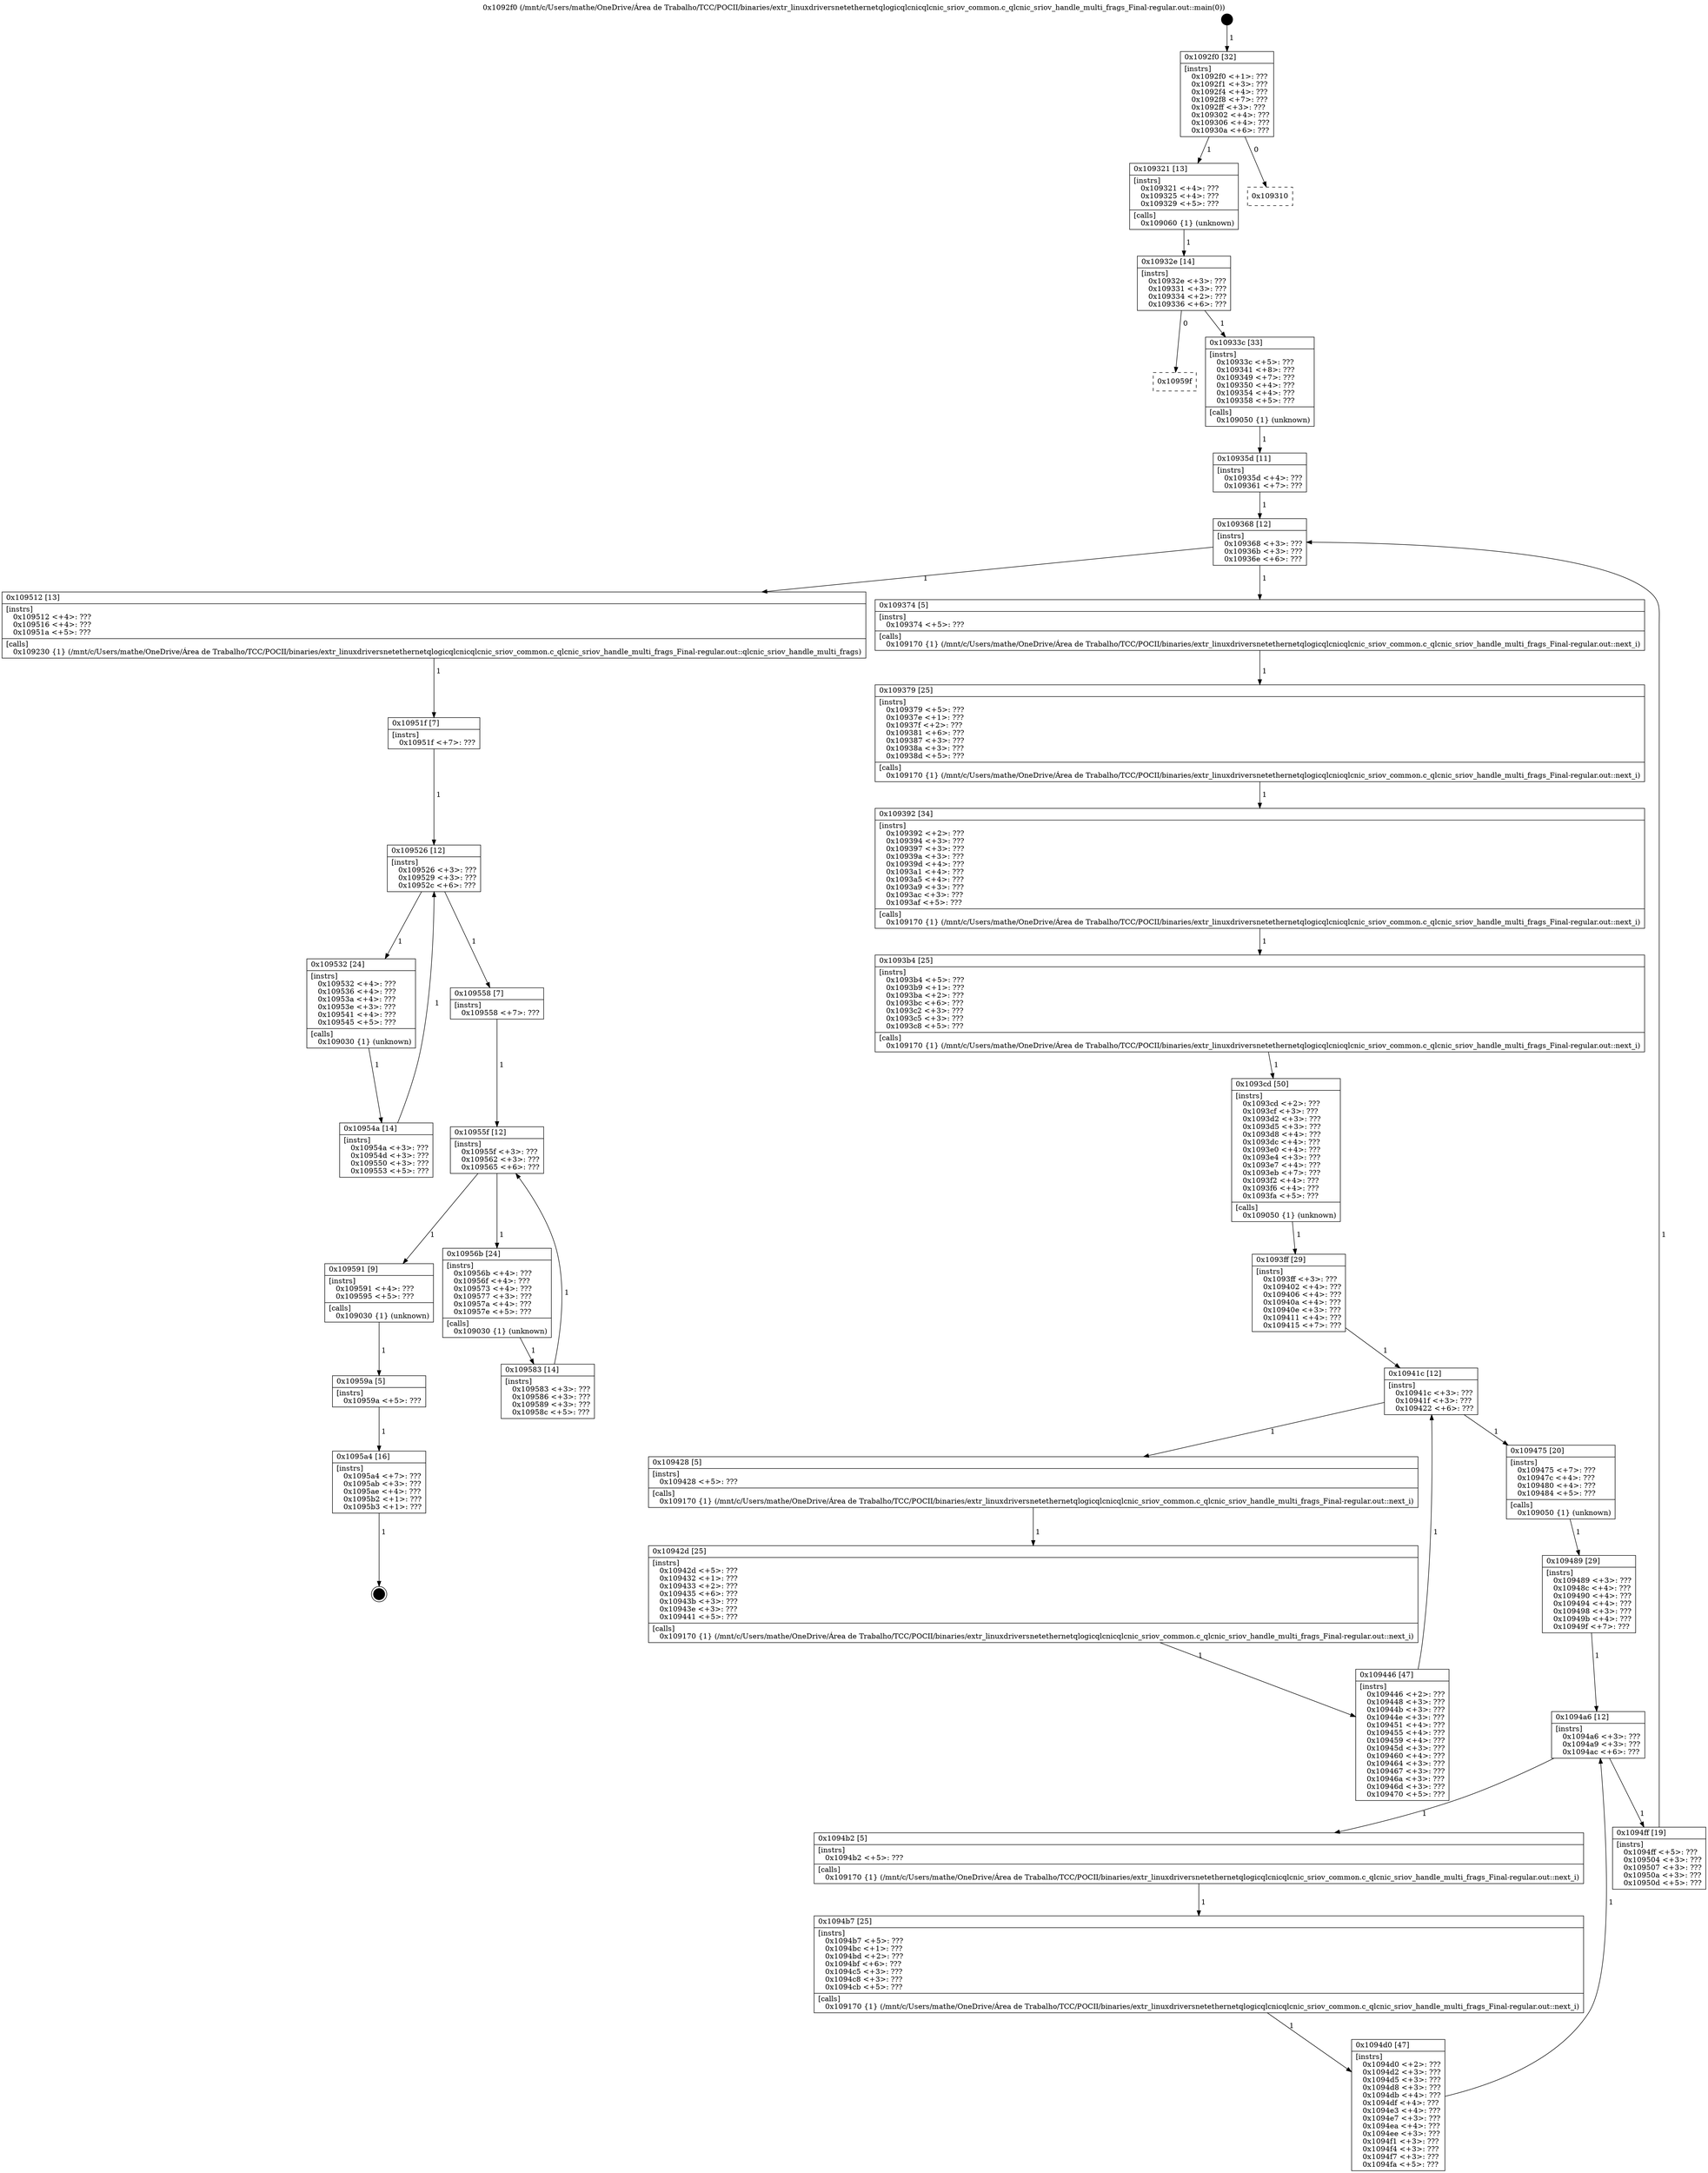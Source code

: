 digraph "0x1092f0" {
  label = "0x1092f0 (/mnt/c/Users/mathe/OneDrive/Área de Trabalho/TCC/POCII/binaries/extr_linuxdriversnetethernetqlogicqlcnicqlcnic_sriov_common.c_qlcnic_sriov_handle_multi_frags_Final-regular.out::main(0))"
  labelloc = "t"
  node[shape=record]

  Entry [label="",width=0.3,height=0.3,shape=circle,fillcolor=black,style=filled]
  "0x1092f0" [label="{
     0x1092f0 [32]\l
     | [instrs]\l
     &nbsp;&nbsp;0x1092f0 \<+1\>: ???\l
     &nbsp;&nbsp;0x1092f1 \<+3\>: ???\l
     &nbsp;&nbsp;0x1092f4 \<+4\>: ???\l
     &nbsp;&nbsp;0x1092f8 \<+7\>: ???\l
     &nbsp;&nbsp;0x1092ff \<+3\>: ???\l
     &nbsp;&nbsp;0x109302 \<+4\>: ???\l
     &nbsp;&nbsp;0x109306 \<+4\>: ???\l
     &nbsp;&nbsp;0x10930a \<+6\>: ???\l
  }"]
  "0x109321" [label="{
     0x109321 [13]\l
     | [instrs]\l
     &nbsp;&nbsp;0x109321 \<+4\>: ???\l
     &nbsp;&nbsp;0x109325 \<+4\>: ???\l
     &nbsp;&nbsp;0x109329 \<+5\>: ???\l
     | [calls]\l
     &nbsp;&nbsp;0x109060 \{1\} (unknown)\l
  }"]
  "0x109310" [label="{
     0x109310\l
  }", style=dashed]
  "0x10932e" [label="{
     0x10932e [14]\l
     | [instrs]\l
     &nbsp;&nbsp;0x10932e \<+3\>: ???\l
     &nbsp;&nbsp;0x109331 \<+3\>: ???\l
     &nbsp;&nbsp;0x109334 \<+2\>: ???\l
     &nbsp;&nbsp;0x109336 \<+6\>: ???\l
  }"]
  "0x10959f" [label="{
     0x10959f\l
  }", style=dashed]
  "0x10933c" [label="{
     0x10933c [33]\l
     | [instrs]\l
     &nbsp;&nbsp;0x10933c \<+5\>: ???\l
     &nbsp;&nbsp;0x109341 \<+8\>: ???\l
     &nbsp;&nbsp;0x109349 \<+7\>: ???\l
     &nbsp;&nbsp;0x109350 \<+4\>: ???\l
     &nbsp;&nbsp;0x109354 \<+4\>: ???\l
     &nbsp;&nbsp;0x109358 \<+5\>: ???\l
     | [calls]\l
     &nbsp;&nbsp;0x109050 \{1\} (unknown)\l
  }"]
  Exit [label="",width=0.3,height=0.3,shape=circle,fillcolor=black,style=filled,peripheries=2]
  "0x109368" [label="{
     0x109368 [12]\l
     | [instrs]\l
     &nbsp;&nbsp;0x109368 \<+3\>: ???\l
     &nbsp;&nbsp;0x10936b \<+3\>: ???\l
     &nbsp;&nbsp;0x10936e \<+6\>: ???\l
  }"]
  "0x109512" [label="{
     0x109512 [13]\l
     | [instrs]\l
     &nbsp;&nbsp;0x109512 \<+4\>: ???\l
     &nbsp;&nbsp;0x109516 \<+4\>: ???\l
     &nbsp;&nbsp;0x10951a \<+5\>: ???\l
     | [calls]\l
     &nbsp;&nbsp;0x109230 \{1\} (/mnt/c/Users/mathe/OneDrive/Área de Trabalho/TCC/POCII/binaries/extr_linuxdriversnetethernetqlogicqlcnicqlcnic_sriov_common.c_qlcnic_sriov_handle_multi_frags_Final-regular.out::qlcnic_sriov_handle_multi_frags)\l
  }"]
  "0x109374" [label="{
     0x109374 [5]\l
     | [instrs]\l
     &nbsp;&nbsp;0x109374 \<+5\>: ???\l
     | [calls]\l
     &nbsp;&nbsp;0x109170 \{1\} (/mnt/c/Users/mathe/OneDrive/Área de Trabalho/TCC/POCII/binaries/extr_linuxdriversnetethernetqlogicqlcnicqlcnic_sriov_common.c_qlcnic_sriov_handle_multi_frags_Final-regular.out::next_i)\l
  }"]
  "0x109379" [label="{
     0x109379 [25]\l
     | [instrs]\l
     &nbsp;&nbsp;0x109379 \<+5\>: ???\l
     &nbsp;&nbsp;0x10937e \<+1\>: ???\l
     &nbsp;&nbsp;0x10937f \<+2\>: ???\l
     &nbsp;&nbsp;0x109381 \<+6\>: ???\l
     &nbsp;&nbsp;0x109387 \<+3\>: ???\l
     &nbsp;&nbsp;0x10938a \<+3\>: ???\l
     &nbsp;&nbsp;0x10938d \<+5\>: ???\l
     | [calls]\l
     &nbsp;&nbsp;0x109170 \{1\} (/mnt/c/Users/mathe/OneDrive/Área de Trabalho/TCC/POCII/binaries/extr_linuxdriversnetethernetqlogicqlcnicqlcnic_sriov_common.c_qlcnic_sriov_handle_multi_frags_Final-regular.out::next_i)\l
  }"]
  "0x109392" [label="{
     0x109392 [34]\l
     | [instrs]\l
     &nbsp;&nbsp;0x109392 \<+2\>: ???\l
     &nbsp;&nbsp;0x109394 \<+3\>: ???\l
     &nbsp;&nbsp;0x109397 \<+3\>: ???\l
     &nbsp;&nbsp;0x10939a \<+3\>: ???\l
     &nbsp;&nbsp;0x10939d \<+4\>: ???\l
     &nbsp;&nbsp;0x1093a1 \<+4\>: ???\l
     &nbsp;&nbsp;0x1093a5 \<+4\>: ???\l
     &nbsp;&nbsp;0x1093a9 \<+3\>: ???\l
     &nbsp;&nbsp;0x1093ac \<+3\>: ???\l
     &nbsp;&nbsp;0x1093af \<+5\>: ???\l
     | [calls]\l
     &nbsp;&nbsp;0x109170 \{1\} (/mnt/c/Users/mathe/OneDrive/Área de Trabalho/TCC/POCII/binaries/extr_linuxdriversnetethernetqlogicqlcnicqlcnic_sriov_common.c_qlcnic_sriov_handle_multi_frags_Final-regular.out::next_i)\l
  }"]
  "0x1093b4" [label="{
     0x1093b4 [25]\l
     | [instrs]\l
     &nbsp;&nbsp;0x1093b4 \<+5\>: ???\l
     &nbsp;&nbsp;0x1093b9 \<+1\>: ???\l
     &nbsp;&nbsp;0x1093ba \<+2\>: ???\l
     &nbsp;&nbsp;0x1093bc \<+6\>: ???\l
     &nbsp;&nbsp;0x1093c2 \<+3\>: ???\l
     &nbsp;&nbsp;0x1093c5 \<+3\>: ???\l
     &nbsp;&nbsp;0x1093c8 \<+5\>: ???\l
     | [calls]\l
     &nbsp;&nbsp;0x109170 \{1\} (/mnt/c/Users/mathe/OneDrive/Área de Trabalho/TCC/POCII/binaries/extr_linuxdriversnetethernetqlogicqlcnicqlcnic_sriov_common.c_qlcnic_sriov_handle_multi_frags_Final-regular.out::next_i)\l
  }"]
  "0x1093cd" [label="{
     0x1093cd [50]\l
     | [instrs]\l
     &nbsp;&nbsp;0x1093cd \<+2\>: ???\l
     &nbsp;&nbsp;0x1093cf \<+3\>: ???\l
     &nbsp;&nbsp;0x1093d2 \<+3\>: ???\l
     &nbsp;&nbsp;0x1093d5 \<+3\>: ???\l
     &nbsp;&nbsp;0x1093d8 \<+4\>: ???\l
     &nbsp;&nbsp;0x1093dc \<+4\>: ???\l
     &nbsp;&nbsp;0x1093e0 \<+4\>: ???\l
     &nbsp;&nbsp;0x1093e4 \<+3\>: ???\l
     &nbsp;&nbsp;0x1093e7 \<+4\>: ???\l
     &nbsp;&nbsp;0x1093eb \<+7\>: ???\l
     &nbsp;&nbsp;0x1093f2 \<+4\>: ???\l
     &nbsp;&nbsp;0x1093f6 \<+4\>: ???\l
     &nbsp;&nbsp;0x1093fa \<+5\>: ???\l
     | [calls]\l
     &nbsp;&nbsp;0x109050 \{1\} (unknown)\l
  }"]
  "0x10941c" [label="{
     0x10941c [12]\l
     | [instrs]\l
     &nbsp;&nbsp;0x10941c \<+3\>: ???\l
     &nbsp;&nbsp;0x10941f \<+3\>: ???\l
     &nbsp;&nbsp;0x109422 \<+6\>: ???\l
  }"]
  "0x109475" [label="{
     0x109475 [20]\l
     | [instrs]\l
     &nbsp;&nbsp;0x109475 \<+7\>: ???\l
     &nbsp;&nbsp;0x10947c \<+4\>: ???\l
     &nbsp;&nbsp;0x109480 \<+4\>: ???\l
     &nbsp;&nbsp;0x109484 \<+5\>: ???\l
     | [calls]\l
     &nbsp;&nbsp;0x109050 \{1\} (unknown)\l
  }"]
  "0x109428" [label="{
     0x109428 [5]\l
     | [instrs]\l
     &nbsp;&nbsp;0x109428 \<+5\>: ???\l
     | [calls]\l
     &nbsp;&nbsp;0x109170 \{1\} (/mnt/c/Users/mathe/OneDrive/Área de Trabalho/TCC/POCII/binaries/extr_linuxdriversnetethernetqlogicqlcnicqlcnic_sriov_common.c_qlcnic_sriov_handle_multi_frags_Final-regular.out::next_i)\l
  }"]
  "0x10942d" [label="{
     0x10942d [25]\l
     | [instrs]\l
     &nbsp;&nbsp;0x10942d \<+5\>: ???\l
     &nbsp;&nbsp;0x109432 \<+1\>: ???\l
     &nbsp;&nbsp;0x109433 \<+2\>: ???\l
     &nbsp;&nbsp;0x109435 \<+6\>: ???\l
     &nbsp;&nbsp;0x10943b \<+3\>: ???\l
     &nbsp;&nbsp;0x10943e \<+3\>: ???\l
     &nbsp;&nbsp;0x109441 \<+5\>: ???\l
     | [calls]\l
     &nbsp;&nbsp;0x109170 \{1\} (/mnt/c/Users/mathe/OneDrive/Área de Trabalho/TCC/POCII/binaries/extr_linuxdriversnetethernetqlogicqlcnicqlcnic_sriov_common.c_qlcnic_sriov_handle_multi_frags_Final-regular.out::next_i)\l
  }"]
  "0x109446" [label="{
     0x109446 [47]\l
     | [instrs]\l
     &nbsp;&nbsp;0x109446 \<+2\>: ???\l
     &nbsp;&nbsp;0x109448 \<+3\>: ???\l
     &nbsp;&nbsp;0x10944b \<+3\>: ???\l
     &nbsp;&nbsp;0x10944e \<+3\>: ???\l
     &nbsp;&nbsp;0x109451 \<+4\>: ???\l
     &nbsp;&nbsp;0x109455 \<+4\>: ???\l
     &nbsp;&nbsp;0x109459 \<+4\>: ???\l
     &nbsp;&nbsp;0x10945d \<+3\>: ???\l
     &nbsp;&nbsp;0x109460 \<+4\>: ???\l
     &nbsp;&nbsp;0x109464 \<+3\>: ???\l
     &nbsp;&nbsp;0x109467 \<+3\>: ???\l
     &nbsp;&nbsp;0x10946a \<+3\>: ???\l
     &nbsp;&nbsp;0x10946d \<+3\>: ???\l
     &nbsp;&nbsp;0x109470 \<+5\>: ???\l
  }"]
  "0x1093ff" [label="{
     0x1093ff [29]\l
     | [instrs]\l
     &nbsp;&nbsp;0x1093ff \<+3\>: ???\l
     &nbsp;&nbsp;0x109402 \<+4\>: ???\l
     &nbsp;&nbsp;0x109406 \<+4\>: ???\l
     &nbsp;&nbsp;0x10940a \<+4\>: ???\l
     &nbsp;&nbsp;0x10940e \<+3\>: ???\l
     &nbsp;&nbsp;0x109411 \<+4\>: ???\l
     &nbsp;&nbsp;0x109415 \<+7\>: ???\l
  }"]
  "0x1094a6" [label="{
     0x1094a6 [12]\l
     | [instrs]\l
     &nbsp;&nbsp;0x1094a6 \<+3\>: ???\l
     &nbsp;&nbsp;0x1094a9 \<+3\>: ???\l
     &nbsp;&nbsp;0x1094ac \<+6\>: ???\l
  }"]
  "0x1094ff" [label="{
     0x1094ff [19]\l
     | [instrs]\l
     &nbsp;&nbsp;0x1094ff \<+5\>: ???\l
     &nbsp;&nbsp;0x109504 \<+3\>: ???\l
     &nbsp;&nbsp;0x109507 \<+3\>: ???\l
     &nbsp;&nbsp;0x10950a \<+3\>: ???\l
     &nbsp;&nbsp;0x10950d \<+5\>: ???\l
  }"]
  "0x1094b2" [label="{
     0x1094b2 [5]\l
     | [instrs]\l
     &nbsp;&nbsp;0x1094b2 \<+5\>: ???\l
     | [calls]\l
     &nbsp;&nbsp;0x109170 \{1\} (/mnt/c/Users/mathe/OneDrive/Área de Trabalho/TCC/POCII/binaries/extr_linuxdriversnetethernetqlogicqlcnicqlcnic_sriov_common.c_qlcnic_sriov_handle_multi_frags_Final-regular.out::next_i)\l
  }"]
  "0x1094b7" [label="{
     0x1094b7 [25]\l
     | [instrs]\l
     &nbsp;&nbsp;0x1094b7 \<+5\>: ???\l
     &nbsp;&nbsp;0x1094bc \<+1\>: ???\l
     &nbsp;&nbsp;0x1094bd \<+2\>: ???\l
     &nbsp;&nbsp;0x1094bf \<+6\>: ???\l
     &nbsp;&nbsp;0x1094c5 \<+3\>: ???\l
     &nbsp;&nbsp;0x1094c8 \<+3\>: ???\l
     &nbsp;&nbsp;0x1094cb \<+5\>: ???\l
     | [calls]\l
     &nbsp;&nbsp;0x109170 \{1\} (/mnt/c/Users/mathe/OneDrive/Área de Trabalho/TCC/POCII/binaries/extr_linuxdriversnetethernetqlogicqlcnicqlcnic_sriov_common.c_qlcnic_sriov_handle_multi_frags_Final-regular.out::next_i)\l
  }"]
  "0x1094d0" [label="{
     0x1094d0 [47]\l
     | [instrs]\l
     &nbsp;&nbsp;0x1094d0 \<+2\>: ???\l
     &nbsp;&nbsp;0x1094d2 \<+3\>: ???\l
     &nbsp;&nbsp;0x1094d5 \<+3\>: ???\l
     &nbsp;&nbsp;0x1094d8 \<+3\>: ???\l
     &nbsp;&nbsp;0x1094db \<+4\>: ???\l
     &nbsp;&nbsp;0x1094df \<+4\>: ???\l
     &nbsp;&nbsp;0x1094e3 \<+4\>: ???\l
     &nbsp;&nbsp;0x1094e7 \<+3\>: ???\l
     &nbsp;&nbsp;0x1094ea \<+4\>: ???\l
     &nbsp;&nbsp;0x1094ee \<+3\>: ???\l
     &nbsp;&nbsp;0x1094f1 \<+3\>: ???\l
     &nbsp;&nbsp;0x1094f4 \<+3\>: ???\l
     &nbsp;&nbsp;0x1094f7 \<+3\>: ???\l
     &nbsp;&nbsp;0x1094fa \<+5\>: ???\l
  }"]
  "0x109489" [label="{
     0x109489 [29]\l
     | [instrs]\l
     &nbsp;&nbsp;0x109489 \<+3\>: ???\l
     &nbsp;&nbsp;0x10948c \<+4\>: ???\l
     &nbsp;&nbsp;0x109490 \<+4\>: ???\l
     &nbsp;&nbsp;0x109494 \<+4\>: ???\l
     &nbsp;&nbsp;0x109498 \<+3\>: ???\l
     &nbsp;&nbsp;0x10949b \<+4\>: ???\l
     &nbsp;&nbsp;0x10949f \<+7\>: ???\l
  }"]
  "0x1095a4" [label="{
     0x1095a4 [16]\l
     | [instrs]\l
     &nbsp;&nbsp;0x1095a4 \<+7\>: ???\l
     &nbsp;&nbsp;0x1095ab \<+3\>: ???\l
     &nbsp;&nbsp;0x1095ae \<+4\>: ???\l
     &nbsp;&nbsp;0x1095b2 \<+1\>: ???\l
     &nbsp;&nbsp;0x1095b3 \<+1\>: ???\l
  }"]
  "0x10935d" [label="{
     0x10935d [11]\l
     | [instrs]\l
     &nbsp;&nbsp;0x10935d \<+4\>: ???\l
     &nbsp;&nbsp;0x109361 \<+7\>: ???\l
  }"]
  "0x109526" [label="{
     0x109526 [12]\l
     | [instrs]\l
     &nbsp;&nbsp;0x109526 \<+3\>: ???\l
     &nbsp;&nbsp;0x109529 \<+3\>: ???\l
     &nbsp;&nbsp;0x10952c \<+6\>: ???\l
  }"]
  "0x10955f" [label="{
     0x10955f [12]\l
     | [instrs]\l
     &nbsp;&nbsp;0x10955f \<+3\>: ???\l
     &nbsp;&nbsp;0x109562 \<+3\>: ???\l
     &nbsp;&nbsp;0x109565 \<+6\>: ???\l
  }"]
  "0x109532" [label="{
     0x109532 [24]\l
     | [instrs]\l
     &nbsp;&nbsp;0x109532 \<+4\>: ???\l
     &nbsp;&nbsp;0x109536 \<+4\>: ???\l
     &nbsp;&nbsp;0x10953a \<+4\>: ???\l
     &nbsp;&nbsp;0x10953e \<+3\>: ???\l
     &nbsp;&nbsp;0x109541 \<+4\>: ???\l
     &nbsp;&nbsp;0x109545 \<+5\>: ???\l
     | [calls]\l
     &nbsp;&nbsp;0x109030 \{1\} (unknown)\l
  }"]
  "0x10954a" [label="{
     0x10954a [14]\l
     | [instrs]\l
     &nbsp;&nbsp;0x10954a \<+3\>: ???\l
     &nbsp;&nbsp;0x10954d \<+3\>: ???\l
     &nbsp;&nbsp;0x109550 \<+3\>: ???\l
     &nbsp;&nbsp;0x109553 \<+5\>: ???\l
  }"]
  "0x10951f" [label="{
     0x10951f [7]\l
     | [instrs]\l
     &nbsp;&nbsp;0x10951f \<+7\>: ???\l
  }"]
  "0x109591" [label="{
     0x109591 [9]\l
     | [instrs]\l
     &nbsp;&nbsp;0x109591 \<+4\>: ???\l
     &nbsp;&nbsp;0x109595 \<+5\>: ???\l
     | [calls]\l
     &nbsp;&nbsp;0x109030 \{1\} (unknown)\l
  }"]
  "0x10956b" [label="{
     0x10956b [24]\l
     | [instrs]\l
     &nbsp;&nbsp;0x10956b \<+4\>: ???\l
     &nbsp;&nbsp;0x10956f \<+4\>: ???\l
     &nbsp;&nbsp;0x109573 \<+4\>: ???\l
     &nbsp;&nbsp;0x109577 \<+3\>: ???\l
     &nbsp;&nbsp;0x10957a \<+4\>: ???\l
     &nbsp;&nbsp;0x10957e \<+5\>: ???\l
     | [calls]\l
     &nbsp;&nbsp;0x109030 \{1\} (unknown)\l
  }"]
  "0x109583" [label="{
     0x109583 [14]\l
     | [instrs]\l
     &nbsp;&nbsp;0x109583 \<+3\>: ???\l
     &nbsp;&nbsp;0x109586 \<+3\>: ???\l
     &nbsp;&nbsp;0x109589 \<+3\>: ???\l
     &nbsp;&nbsp;0x10958c \<+5\>: ???\l
  }"]
  "0x109558" [label="{
     0x109558 [7]\l
     | [instrs]\l
     &nbsp;&nbsp;0x109558 \<+7\>: ???\l
  }"]
  "0x10959a" [label="{
     0x10959a [5]\l
     | [instrs]\l
     &nbsp;&nbsp;0x10959a \<+5\>: ???\l
  }"]
  Entry -> "0x1092f0" [label=" 1"]
  "0x1092f0" -> "0x109321" [label=" 1"]
  "0x1092f0" -> "0x109310" [label=" 0"]
  "0x109321" -> "0x10932e" [label=" 1"]
  "0x10932e" -> "0x10959f" [label=" 0"]
  "0x10932e" -> "0x10933c" [label=" 1"]
  "0x1095a4" -> Exit [label=" 1"]
  "0x10933c" -> "0x10935d" [label=" 1"]
  "0x109368" -> "0x109512" [label=" 1"]
  "0x109368" -> "0x109374" [label=" 1"]
  "0x109374" -> "0x109379" [label=" 1"]
  "0x109379" -> "0x109392" [label=" 1"]
  "0x109392" -> "0x1093b4" [label=" 1"]
  "0x1093b4" -> "0x1093cd" [label=" 1"]
  "0x1093cd" -> "0x1093ff" [label=" 1"]
  "0x10941c" -> "0x109475" [label=" 1"]
  "0x10941c" -> "0x109428" [label=" 1"]
  "0x109428" -> "0x10942d" [label=" 1"]
  "0x10942d" -> "0x109446" [label=" 1"]
  "0x1093ff" -> "0x10941c" [label=" 1"]
  "0x109446" -> "0x10941c" [label=" 1"]
  "0x109475" -> "0x109489" [label=" 1"]
  "0x1094a6" -> "0x1094ff" [label=" 1"]
  "0x1094a6" -> "0x1094b2" [label=" 1"]
  "0x1094b2" -> "0x1094b7" [label=" 1"]
  "0x1094b7" -> "0x1094d0" [label=" 1"]
  "0x109489" -> "0x1094a6" [label=" 1"]
  "0x1094d0" -> "0x1094a6" [label=" 1"]
  "0x10959a" -> "0x1095a4" [label=" 1"]
  "0x10935d" -> "0x109368" [label=" 1"]
  "0x1094ff" -> "0x109368" [label=" 1"]
  "0x109512" -> "0x10951f" [label=" 1"]
  "0x109526" -> "0x109558" [label=" 1"]
  "0x109526" -> "0x109532" [label=" 1"]
  "0x109532" -> "0x10954a" [label=" 1"]
  "0x10951f" -> "0x109526" [label=" 1"]
  "0x10954a" -> "0x109526" [label=" 1"]
  "0x10955f" -> "0x109591" [label=" 1"]
  "0x10955f" -> "0x10956b" [label=" 1"]
  "0x10956b" -> "0x109583" [label=" 1"]
  "0x109558" -> "0x10955f" [label=" 1"]
  "0x109583" -> "0x10955f" [label=" 1"]
  "0x109591" -> "0x10959a" [label=" 1"]
}
